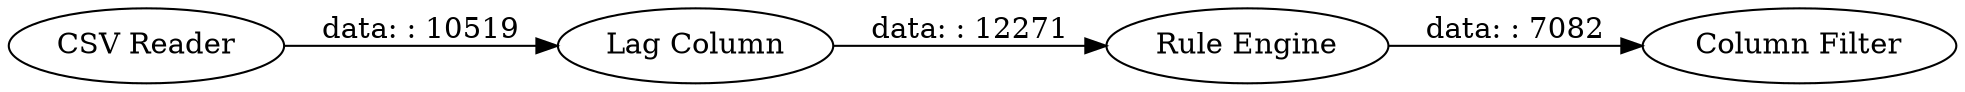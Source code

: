 digraph {
	"-6859530941781713301_5" [label="Lag Column"]
	"-6859530941781713301_7" [label="Column Filter"]
	"-6859530941781713301_6" [label="Rule Engine"]
	"-6859530941781713301_1" [label="CSV Reader"]
	"-6859530941781713301_6" -> "-6859530941781713301_7" [label="data: : 7082"]
	"-6859530941781713301_1" -> "-6859530941781713301_5" [label="data: : 10519"]
	"-6859530941781713301_5" -> "-6859530941781713301_6" [label="data: : 12271"]
	rankdir=LR
}
